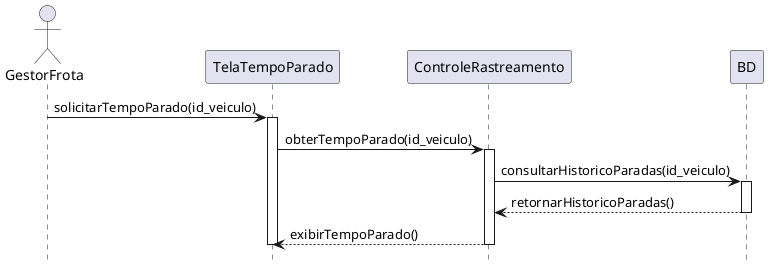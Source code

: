 @startuml "Verificar Tempo Parado"
hide footbox

actor GestorFrota as gestor_ator
participant TelaTempoParado as tela_tempo_parado
participant ControleRastreamento as controle_rastreamento
participant BD as bd

gestor_ator -> tela_tempo_parado: solicitarTempoParado(id_veiculo)
activate tela_tempo_parado

tela_tempo_parado -> controle_rastreamento: obterTempoParado(id_veiculo)
activate controle_rastreamento

controle_rastreamento -> bd: consultarHistoricoParadas(id_veiculo)
activate bd

bd --> controle_rastreamento: retornarHistoricoParadas()
deactivate bd

controle_rastreamento --> tela_tempo_parado: exibirTempoParado()
deactivate controle_rastreamento

deactivate tela_tempo_parado

@enduml